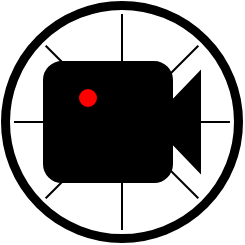 <mxfile version="20.8.16" type="device"><diagram name="Page-1" id="cmn4luorbUd5SAFlQPBj"><mxGraphModel dx="273" dy="159" grid="1" gridSize="10" guides="1" tooltips="1" connect="1" arrows="1" fold="1" page="1" pageScale="1" pageWidth="827" pageHeight="1169" math="0" shadow="0"><root><mxCell id="0"/><mxCell id="1" parent="0"/><mxCell id="8NYuqgDbDOEYSSo8wnVj-1" value="" style="ellipse;whiteSpace=wrap;html=1;fillColor=#000000;" parent="1" vertex="1"><mxGeometry x="200" y="40" width="120" height="120" as="geometry"/></mxCell><mxCell id="8NYuqgDbDOEYSSo8wnVj-3" value="" style="ellipse;whiteSpace=wrap;html=1;aspect=fixed;" parent="1" vertex="1"><mxGeometry x="205" y="45" width="110" height="110" as="geometry"/></mxCell><mxCell id="8NYuqgDbDOEYSSo8wnVj-4" value="" style="endArrow=none;html=1;rounded=0;exitX=0;exitY=1;exitDx=0;exitDy=0;entryX=1;entryY=0;entryDx=0;entryDy=0;" parent="1" source="8NYuqgDbDOEYSSo8wnVj-3" target="8NYuqgDbDOEYSSo8wnVj-3" edge="1"><mxGeometry width="50" height="50" relative="1" as="geometry"><mxPoint x="235" y="125" as="sourcePoint"/><mxPoint x="285" y="75" as="targetPoint"/></mxGeometry></mxCell><mxCell id="8NYuqgDbDOEYSSo8wnVj-5" value="" style="endArrow=none;html=1;rounded=0;exitX=0;exitY=0.5;exitDx=0;exitDy=0;entryX=1;entryY=0.5;entryDx=0;entryDy=0;" parent="1" source="8NYuqgDbDOEYSSo8wnVj-3" target="8NYuqgDbDOEYSSo8wnVj-3" edge="1"><mxGeometry width="50" height="50" relative="1" as="geometry"><mxPoint x="231.109" y="148.891" as="sourcePoint"/><mxPoint x="308.891" y="71.109" as="targetPoint"/></mxGeometry></mxCell><mxCell id="8NYuqgDbDOEYSSo8wnVj-6" value="" style="endArrow=none;html=1;rounded=0;exitX=0.5;exitY=1;exitDx=0;exitDy=0;entryX=0.5;entryY=0;entryDx=0;entryDy=0;" parent="1" source="8NYuqgDbDOEYSSo8wnVj-3" target="8NYuqgDbDOEYSSo8wnVj-3" edge="1"><mxGeometry width="50" height="50" relative="1" as="geometry"><mxPoint x="241.109" y="158.891" as="sourcePoint"/><mxPoint x="318.891" y="81.109" as="targetPoint"/></mxGeometry></mxCell><mxCell id="8NYuqgDbDOEYSSo8wnVj-7" value="" style="endArrow=none;html=1;rounded=0;exitX=1;exitY=1;exitDx=0;exitDy=0;entryX=0;entryY=0;entryDx=0;entryDy=0;" parent="1" source="8NYuqgDbDOEYSSo8wnVj-3" target="8NYuqgDbDOEYSSo8wnVj-3" edge="1"><mxGeometry width="50" height="50" relative="1" as="geometry"><mxPoint x="251.109" y="168.891" as="sourcePoint"/><mxPoint x="328.891" y="91.109" as="targetPoint"/></mxGeometry></mxCell><mxCell id="8NYuqgDbDOEYSSo8wnVj-8" value="" style="rounded=1;whiteSpace=wrap;html=1;fillColor=#000000;" parent="1" vertex="1"><mxGeometry x="221" y="70" width="64" height="60" as="geometry"/></mxCell><mxCell id="8NYuqgDbDOEYSSo8wnVj-10" value="" style="triangle;whiteSpace=wrap;html=1;fillColor=#000000;rotation=-180;" parent="1" vertex="1"><mxGeometry x="275" y="75" width="24" height="50" as="geometry"/></mxCell><mxCell id="8NYuqgDbDOEYSSo8wnVj-11" value="" style="ellipse;whiteSpace=wrap;html=1;aspect=fixed;fillColor=#FF0000;" parent="1" vertex="1"><mxGeometry x="238" y="83" width="10" height="10" as="geometry"/></mxCell><mxCell id="os9uOYpBASQQpVfw43tr-1" value="" style="ellipse;whiteSpace=wrap;html=1;aspect=fixed;fillColor=none;strokeColor=#FFFFFF;strokeWidth=2;" vertex="1" parent="1"><mxGeometry x="205" y="45" width="110" height="110" as="geometry"/></mxCell></root></mxGraphModel></diagram></mxfile>